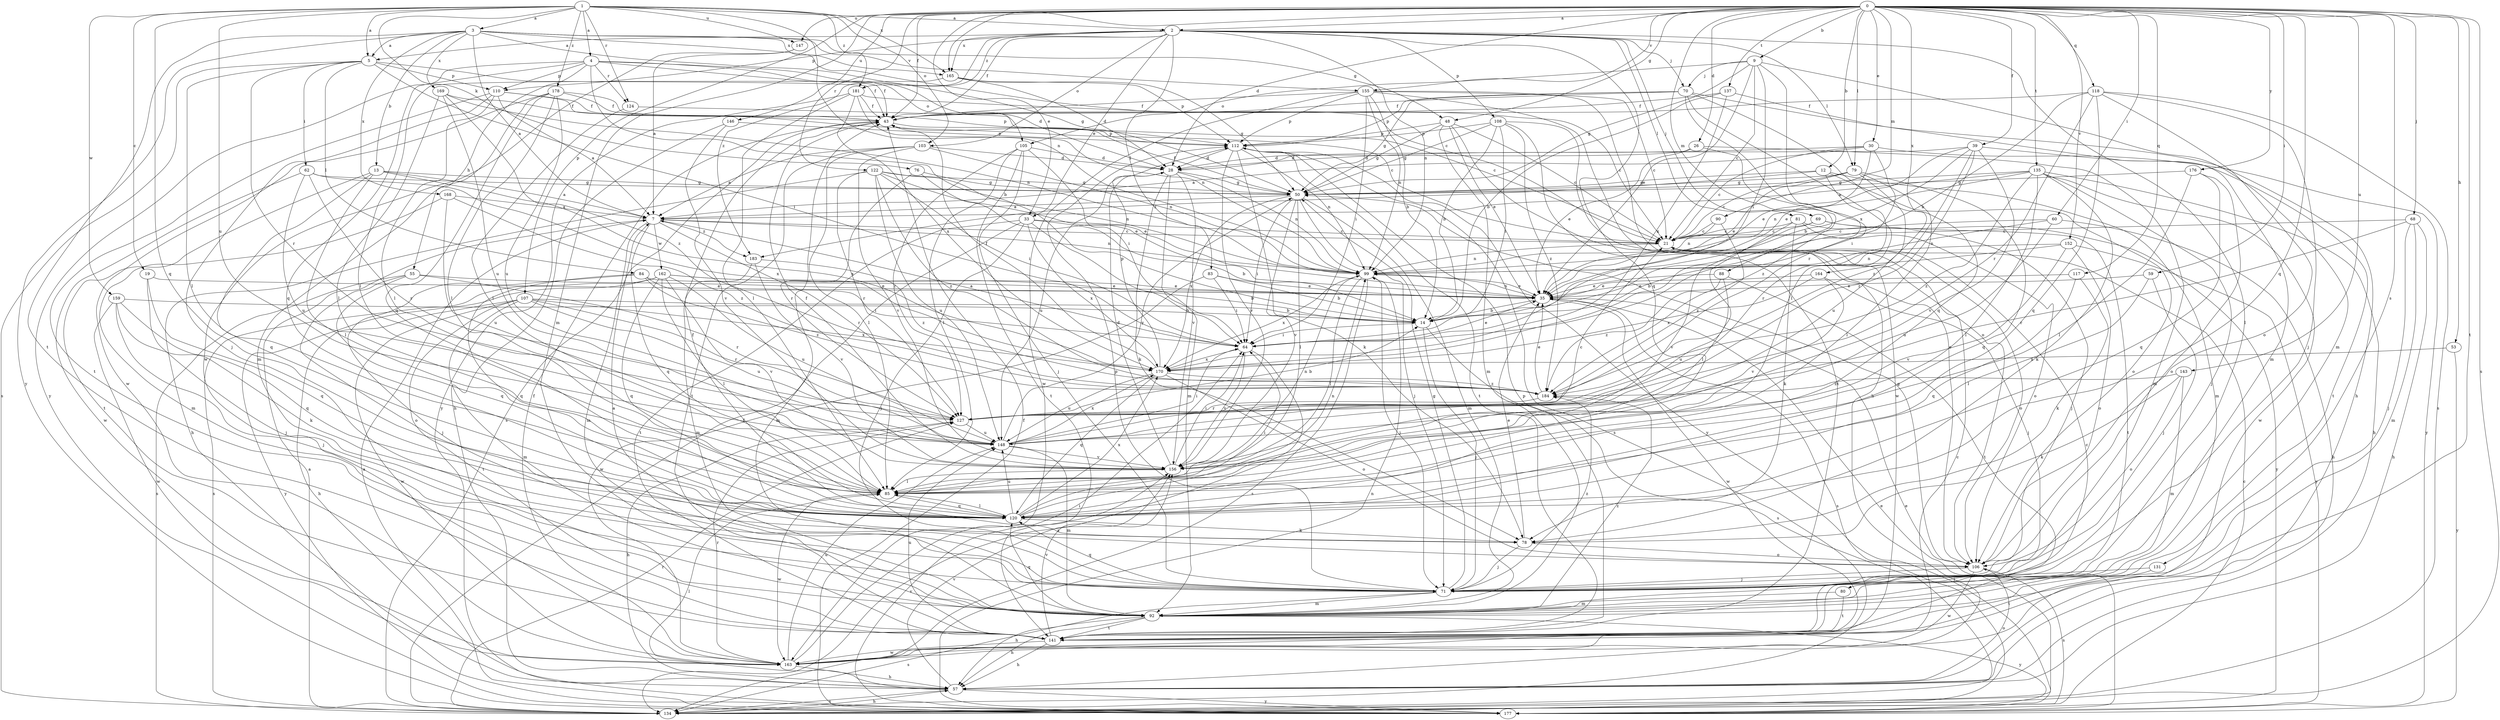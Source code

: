 strict digraph  {
0;
1;
2;
3;
4;
5;
7;
9;
12;
13;
14;
19;
21;
26;
28;
30;
33;
35;
39;
43;
48;
50;
53;
55;
57;
59;
60;
62;
64;
68;
69;
70;
71;
76;
78;
79;
80;
81;
83;
84;
85;
88;
90;
92;
99;
103;
105;
106;
107;
108;
110;
112;
117;
118;
120;
122;
124;
127;
131;
134;
135;
137;
141;
143;
146;
147;
148;
152;
155;
156;
159;
162;
163;
164;
165;
168;
169;
170;
176;
177;
178;
181;
183;
184;
0 -> 2  [label=a];
0 -> 9  [label=b];
0 -> 12  [label=b];
0 -> 26  [label=d];
0 -> 28  [label=d];
0 -> 30  [label=e];
0 -> 33  [label=e];
0 -> 39  [label=f];
0 -> 43  [label=f];
0 -> 48  [label=g];
0 -> 53  [label=h];
0 -> 59  [label=i];
0 -> 60  [label=i];
0 -> 68  [label=j];
0 -> 79  [label=l];
0 -> 88  [label=m];
0 -> 90  [label=m];
0 -> 92  [label=m];
0 -> 107  [label=p];
0 -> 117  [label=q];
0 -> 118  [label=q];
0 -> 120  [label=q];
0 -> 122  [label=r];
0 -> 131  [label=s];
0 -> 134  [label=s];
0 -> 135  [label=t];
0 -> 137  [label=t];
0 -> 141  [label=t];
0 -> 143  [label=u];
0 -> 146  [label=u];
0 -> 147  [label=u];
0 -> 152  [label=v];
0 -> 155  [label=v];
0 -> 164  [label=x];
0 -> 165  [label=x];
0 -> 176  [label=y];
1 -> 2  [label=a];
1 -> 3  [label=a];
1 -> 4  [label=a];
1 -> 5  [label=a];
1 -> 19  [label=c];
1 -> 76  [label=k];
1 -> 99  [label=n];
1 -> 103  [label=o];
1 -> 120  [label=q];
1 -> 124  [label=r];
1 -> 147  [label=u];
1 -> 148  [label=u];
1 -> 159  [label=w];
1 -> 165  [label=x];
1 -> 178  [label=z];
1 -> 181  [label=z];
2 -> 5  [label=a];
2 -> 33  [label=e];
2 -> 43  [label=f];
2 -> 69  [label=j];
2 -> 70  [label=j];
2 -> 79  [label=l];
2 -> 80  [label=l];
2 -> 81  [label=l];
2 -> 83  [label=l];
2 -> 99  [label=n];
2 -> 103  [label=o];
2 -> 108  [label=p];
2 -> 110  [label=p];
2 -> 120  [label=q];
2 -> 165  [label=x];
2 -> 181  [label=z];
2 -> 183  [label=z];
3 -> 5  [label=a];
3 -> 7  [label=a];
3 -> 13  [label=b];
3 -> 21  [label=c];
3 -> 48  [label=g];
3 -> 50  [label=g];
3 -> 141  [label=t];
3 -> 155  [label=v];
3 -> 165  [label=x];
3 -> 168  [label=x];
3 -> 169  [label=x];
3 -> 177  [label=y];
4 -> 14  [label=b];
4 -> 28  [label=d];
4 -> 43  [label=f];
4 -> 55  [label=h];
4 -> 105  [label=o];
4 -> 110  [label=p];
4 -> 120  [label=q];
4 -> 124  [label=r];
4 -> 177  [label=y];
5 -> 43  [label=f];
5 -> 62  [label=i];
5 -> 64  [label=i];
5 -> 84  [label=l];
5 -> 85  [label=l];
5 -> 110  [label=p];
5 -> 127  [label=r];
5 -> 134  [label=s];
7 -> 21  [label=c];
7 -> 92  [label=m];
7 -> 99  [label=n];
7 -> 120  [label=q];
7 -> 127  [label=r];
7 -> 162  [label=w];
7 -> 183  [label=z];
9 -> 21  [label=c];
9 -> 35  [label=e];
9 -> 50  [label=g];
9 -> 64  [label=i];
9 -> 70  [label=j];
9 -> 92  [label=m];
9 -> 105  [label=o];
9 -> 170  [label=x];
12 -> 50  [label=g];
12 -> 92  [label=m];
12 -> 106  [label=o];
12 -> 127  [label=r];
12 -> 183  [label=z];
13 -> 7  [label=a];
13 -> 50  [label=g];
13 -> 85  [label=l];
13 -> 120  [label=q];
13 -> 141  [label=t];
13 -> 170  [label=x];
14 -> 64  [label=i];
14 -> 71  [label=j];
14 -> 134  [label=s];
19 -> 35  [label=e];
19 -> 71  [label=j];
19 -> 120  [label=q];
21 -> 99  [label=n];
21 -> 106  [label=o];
26 -> 28  [label=d];
26 -> 35  [label=e];
26 -> 92  [label=m];
26 -> 184  [label=z];
28 -> 50  [label=g];
28 -> 78  [label=k];
28 -> 92  [label=m];
28 -> 99  [label=n];
28 -> 148  [label=u];
28 -> 156  [label=v];
30 -> 7  [label=a];
30 -> 21  [label=c];
30 -> 28  [label=d];
30 -> 35  [label=e];
30 -> 64  [label=i];
30 -> 177  [label=y];
33 -> 14  [label=b];
33 -> 21  [label=c];
33 -> 64  [label=i];
33 -> 71  [label=j];
33 -> 92  [label=m];
33 -> 141  [label=t];
33 -> 170  [label=x];
35 -> 14  [label=b];
35 -> 99  [label=n];
35 -> 134  [label=s];
35 -> 163  [label=w];
39 -> 14  [label=b];
39 -> 28  [label=d];
39 -> 35  [label=e];
39 -> 127  [label=r];
39 -> 141  [label=t];
39 -> 156  [label=v];
39 -> 184  [label=z];
43 -> 112  [label=p];
43 -> 134  [label=s];
48 -> 21  [label=c];
48 -> 35  [label=e];
48 -> 50  [label=g];
48 -> 92  [label=m];
48 -> 106  [label=o];
48 -> 112  [label=p];
50 -> 7  [label=a];
50 -> 43  [label=f];
50 -> 64  [label=i];
50 -> 71  [label=j];
50 -> 85  [label=l];
50 -> 92  [label=m];
50 -> 156  [label=v];
50 -> 170  [label=x];
53 -> 170  [label=x];
53 -> 177  [label=y];
55 -> 35  [label=e];
55 -> 106  [label=o];
55 -> 120  [label=q];
55 -> 127  [label=r];
55 -> 134  [label=s];
57 -> 85  [label=l];
57 -> 106  [label=o];
57 -> 134  [label=s];
57 -> 156  [label=v];
57 -> 177  [label=y];
59 -> 35  [label=e];
59 -> 71  [label=j];
59 -> 85  [label=l];
60 -> 21  [label=c];
60 -> 57  [label=h];
60 -> 99  [label=n];
60 -> 148  [label=u];
62 -> 50  [label=g];
62 -> 127  [label=r];
62 -> 148  [label=u];
62 -> 163  [label=w];
62 -> 170  [label=x];
64 -> 7  [label=a];
64 -> 35  [label=e];
64 -> 134  [label=s];
64 -> 156  [label=v];
64 -> 170  [label=x];
68 -> 21  [label=c];
68 -> 57  [label=h];
68 -> 71  [label=j];
68 -> 92  [label=m];
68 -> 127  [label=r];
69 -> 21  [label=c];
69 -> 141  [label=t];
69 -> 156  [label=v];
69 -> 177  [label=y];
70 -> 43  [label=f];
70 -> 50  [label=g];
70 -> 57  [label=h];
70 -> 85  [label=l];
70 -> 112  [label=p];
70 -> 120  [label=q];
70 -> 127  [label=r];
71 -> 7  [label=a];
71 -> 50  [label=g];
71 -> 57  [label=h];
71 -> 92  [label=m];
71 -> 112  [label=p];
71 -> 120  [label=q];
71 -> 184  [label=z];
76 -> 35  [label=e];
76 -> 50  [label=g];
76 -> 127  [label=r];
78 -> 35  [label=e];
78 -> 43  [label=f];
78 -> 71  [label=j];
78 -> 106  [label=o];
79 -> 21  [label=c];
79 -> 35  [label=e];
79 -> 50  [label=g];
79 -> 85  [label=l];
79 -> 120  [label=q];
79 -> 148  [label=u];
80 -> 92  [label=m];
80 -> 141  [label=t];
81 -> 21  [label=c];
81 -> 71  [label=j];
81 -> 78  [label=k];
81 -> 85  [label=l];
81 -> 106  [label=o];
83 -> 14  [label=b];
83 -> 35  [label=e];
83 -> 64  [label=i];
83 -> 163  [label=w];
84 -> 35  [label=e];
84 -> 64  [label=i];
84 -> 71  [label=j];
84 -> 120  [label=q];
84 -> 184  [label=z];
85 -> 120  [label=q];
85 -> 163  [label=w];
88 -> 35  [label=e];
88 -> 141  [label=t];
88 -> 148  [label=u];
88 -> 184  [label=z];
90 -> 21  [label=c];
90 -> 99  [label=n];
90 -> 184  [label=z];
92 -> 57  [label=h];
92 -> 120  [label=q];
92 -> 134  [label=s];
92 -> 141  [label=t];
92 -> 177  [label=y];
92 -> 184  [label=z];
99 -> 35  [label=e];
99 -> 71  [label=j];
99 -> 85  [label=l];
99 -> 134  [label=s];
99 -> 170  [label=x];
103 -> 7  [label=a];
103 -> 28  [label=d];
103 -> 85  [label=l];
103 -> 99  [label=n];
103 -> 141  [label=t];
103 -> 156  [label=v];
105 -> 28  [label=d];
105 -> 64  [label=i];
105 -> 71  [label=j];
105 -> 85  [label=l];
105 -> 127  [label=r];
105 -> 141  [label=t];
106 -> 50  [label=g];
106 -> 71  [label=j];
106 -> 134  [label=s];
106 -> 163  [label=w];
107 -> 14  [label=b];
107 -> 57  [label=h];
107 -> 92  [label=m];
107 -> 127  [label=r];
107 -> 141  [label=t];
107 -> 148  [label=u];
107 -> 163  [label=w];
107 -> 170  [label=x];
108 -> 14  [label=b];
108 -> 50  [label=g];
108 -> 64  [label=i];
108 -> 112  [label=p];
108 -> 141  [label=t];
108 -> 163  [label=w];
108 -> 184  [label=z];
110 -> 7  [label=a];
110 -> 21  [label=c];
110 -> 43  [label=f];
110 -> 71  [label=j];
110 -> 85  [label=l];
110 -> 141  [label=t];
112 -> 28  [label=d];
112 -> 78  [label=k];
112 -> 99  [label=n];
112 -> 134  [label=s];
112 -> 141  [label=t];
112 -> 156  [label=v];
112 -> 177  [label=y];
117 -> 35  [label=e];
117 -> 78  [label=k];
117 -> 120  [label=q];
118 -> 14  [label=b];
118 -> 43  [label=f];
118 -> 71  [label=j];
118 -> 106  [label=o];
118 -> 120  [label=q];
118 -> 127  [label=r];
118 -> 134  [label=s];
120 -> 64  [label=i];
120 -> 78  [label=k];
120 -> 85  [label=l];
120 -> 99  [label=n];
120 -> 148  [label=u];
120 -> 170  [label=x];
122 -> 35  [label=e];
122 -> 50  [label=g];
122 -> 57  [label=h];
122 -> 64  [label=i];
122 -> 99  [label=n];
122 -> 127  [label=r];
122 -> 148  [label=u];
122 -> 184  [label=z];
124 -> 21  [label=c];
124 -> 85  [label=l];
127 -> 14  [label=b];
127 -> 57  [label=h];
127 -> 148  [label=u];
131 -> 71  [label=j];
131 -> 141  [label=t];
134 -> 7  [label=a];
134 -> 21  [label=c];
134 -> 35  [label=e];
134 -> 43  [label=f];
134 -> 57  [label=h];
134 -> 127  [label=r];
135 -> 7  [label=a];
135 -> 50  [label=g];
135 -> 57  [label=h];
135 -> 71  [label=j];
135 -> 78  [label=k];
135 -> 85  [label=l];
135 -> 99  [label=n];
135 -> 163  [label=w];
135 -> 184  [label=z];
137 -> 14  [label=b];
137 -> 43  [label=f];
137 -> 92  [label=m];
137 -> 170  [label=x];
141 -> 21  [label=c];
141 -> 57  [label=h];
141 -> 112  [label=p];
141 -> 148  [label=u];
141 -> 156  [label=v];
141 -> 163  [label=w];
143 -> 78  [label=k];
143 -> 92  [label=m];
143 -> 106  [label=o];
143 -> 184  [label=z];
146 -> 57  [label=h];
146 -> 112  [label=p];
146 -> 156  [label=v];
147 -> 7  [label=a];
147 -> 163  [label=w];
148 -> 21  [label=c];
148 -> 64  [label=i];
148 -> 92  [label=m];
148 -> 156  [label=v];
148 -> 170  [label=x];
148 -> 50  [label=y];
152 -> 14  [label=b];
152 -> 99  [label=n];
152 -> 106  [label=o];
152 -> 156  [label=v];
152 -> 177  [label=y];
155 -> 14  [label=b];
155 -> 21  [label=c];
155 -> 43  [label=f];
155 -> 57  [label=h];
155 -> 64  [label=i];
155 -> 99  [label=n];
155 -> 106  [label=o];
155 -> 112  [label=p];
155 -> 163  [label=w];
156 -> 28  [label=d];
156 -> 43  [label=f];
156 -> 64  [label=i];
156 -> 85  [label=l];
156 -> 99  [label=n];
159 -> 14  [label=b];
159 -> 71  [label=j];
159 -> 78  [label=k];
159 -> 120  [label=q];
159 -> 163  [label=w];
162 -> 14  [label=b];
162 -> 35  [label=e];
162 -> 85  [label=l];
162 -> 120  [label=q];
162 -> 134  [label=s];
162 -> 148  [label=u];
162 -> 156  [label=v];
162 -> 177  [label=y];
163 -> 21  [label=c];
163 -> 43  [label=f];
163 -> 57  [label=h];
163 -> 64  [label=i];
163 -> 127  [label=r];
163 -> 148  [label=u];
164 -> 35  [label=e];
164 -> 71  [label=j];
164 -> 156  [label=v];
164 -> 170  [label=x];
165 -> 28  [label=d];
165 -> 50  [label=g];
165 -> 85  [label=l];
165 -> 112  [label=p];
168 -> 7  [label=a];
168 -> 92  [label=m];
168 -> 148  [label=u];
168 -> 184  [label=z];
169 -> 43  [label=f];
169 -> 85  [label=l];
169 -> 99  [label=n];
169 -> 148  [label=u];
169 -> 184  [label=z];
170 -> 43  [label=f];
170 -> 106  [label=o];
170 -> 112  [label=p];
170 -> 120  [label=q];
170 -> 148  [label=u];
170 -> 184  [label=z];
176 -> 50  [label=g];
176 -> 85  [label=l];
176 -> 106  [label=o];
176 -> 120  [label=q];
177 -> 7  [label=a];
177 -> 35  [label=e];
177 -> 43  [label=f];
177 -> 99  [label=n];
177 -> 156  [label=v];
178 -> 43  [label=f];
178 -> 85  [label=l];
178 -> 92  [label=m];
178 -> 112  [label=p];
178 -> 120  [label=q];
178 -> 148  [label=u];
178 -> 163  [label=w];
181 -> 21  [label=c];
181 -> 43  [label=f];
181 -> 85  [label=l];
181 -> 99  [label=n];
181 -> 170  [label=x];
181 -> 177  [label=y];
183 -> 92  [label=m];
183 -> 156  [label=v];
183 -> 184  [label=z];
184 -> 35  [label=e];
184 -> 127  [label=r];
}
